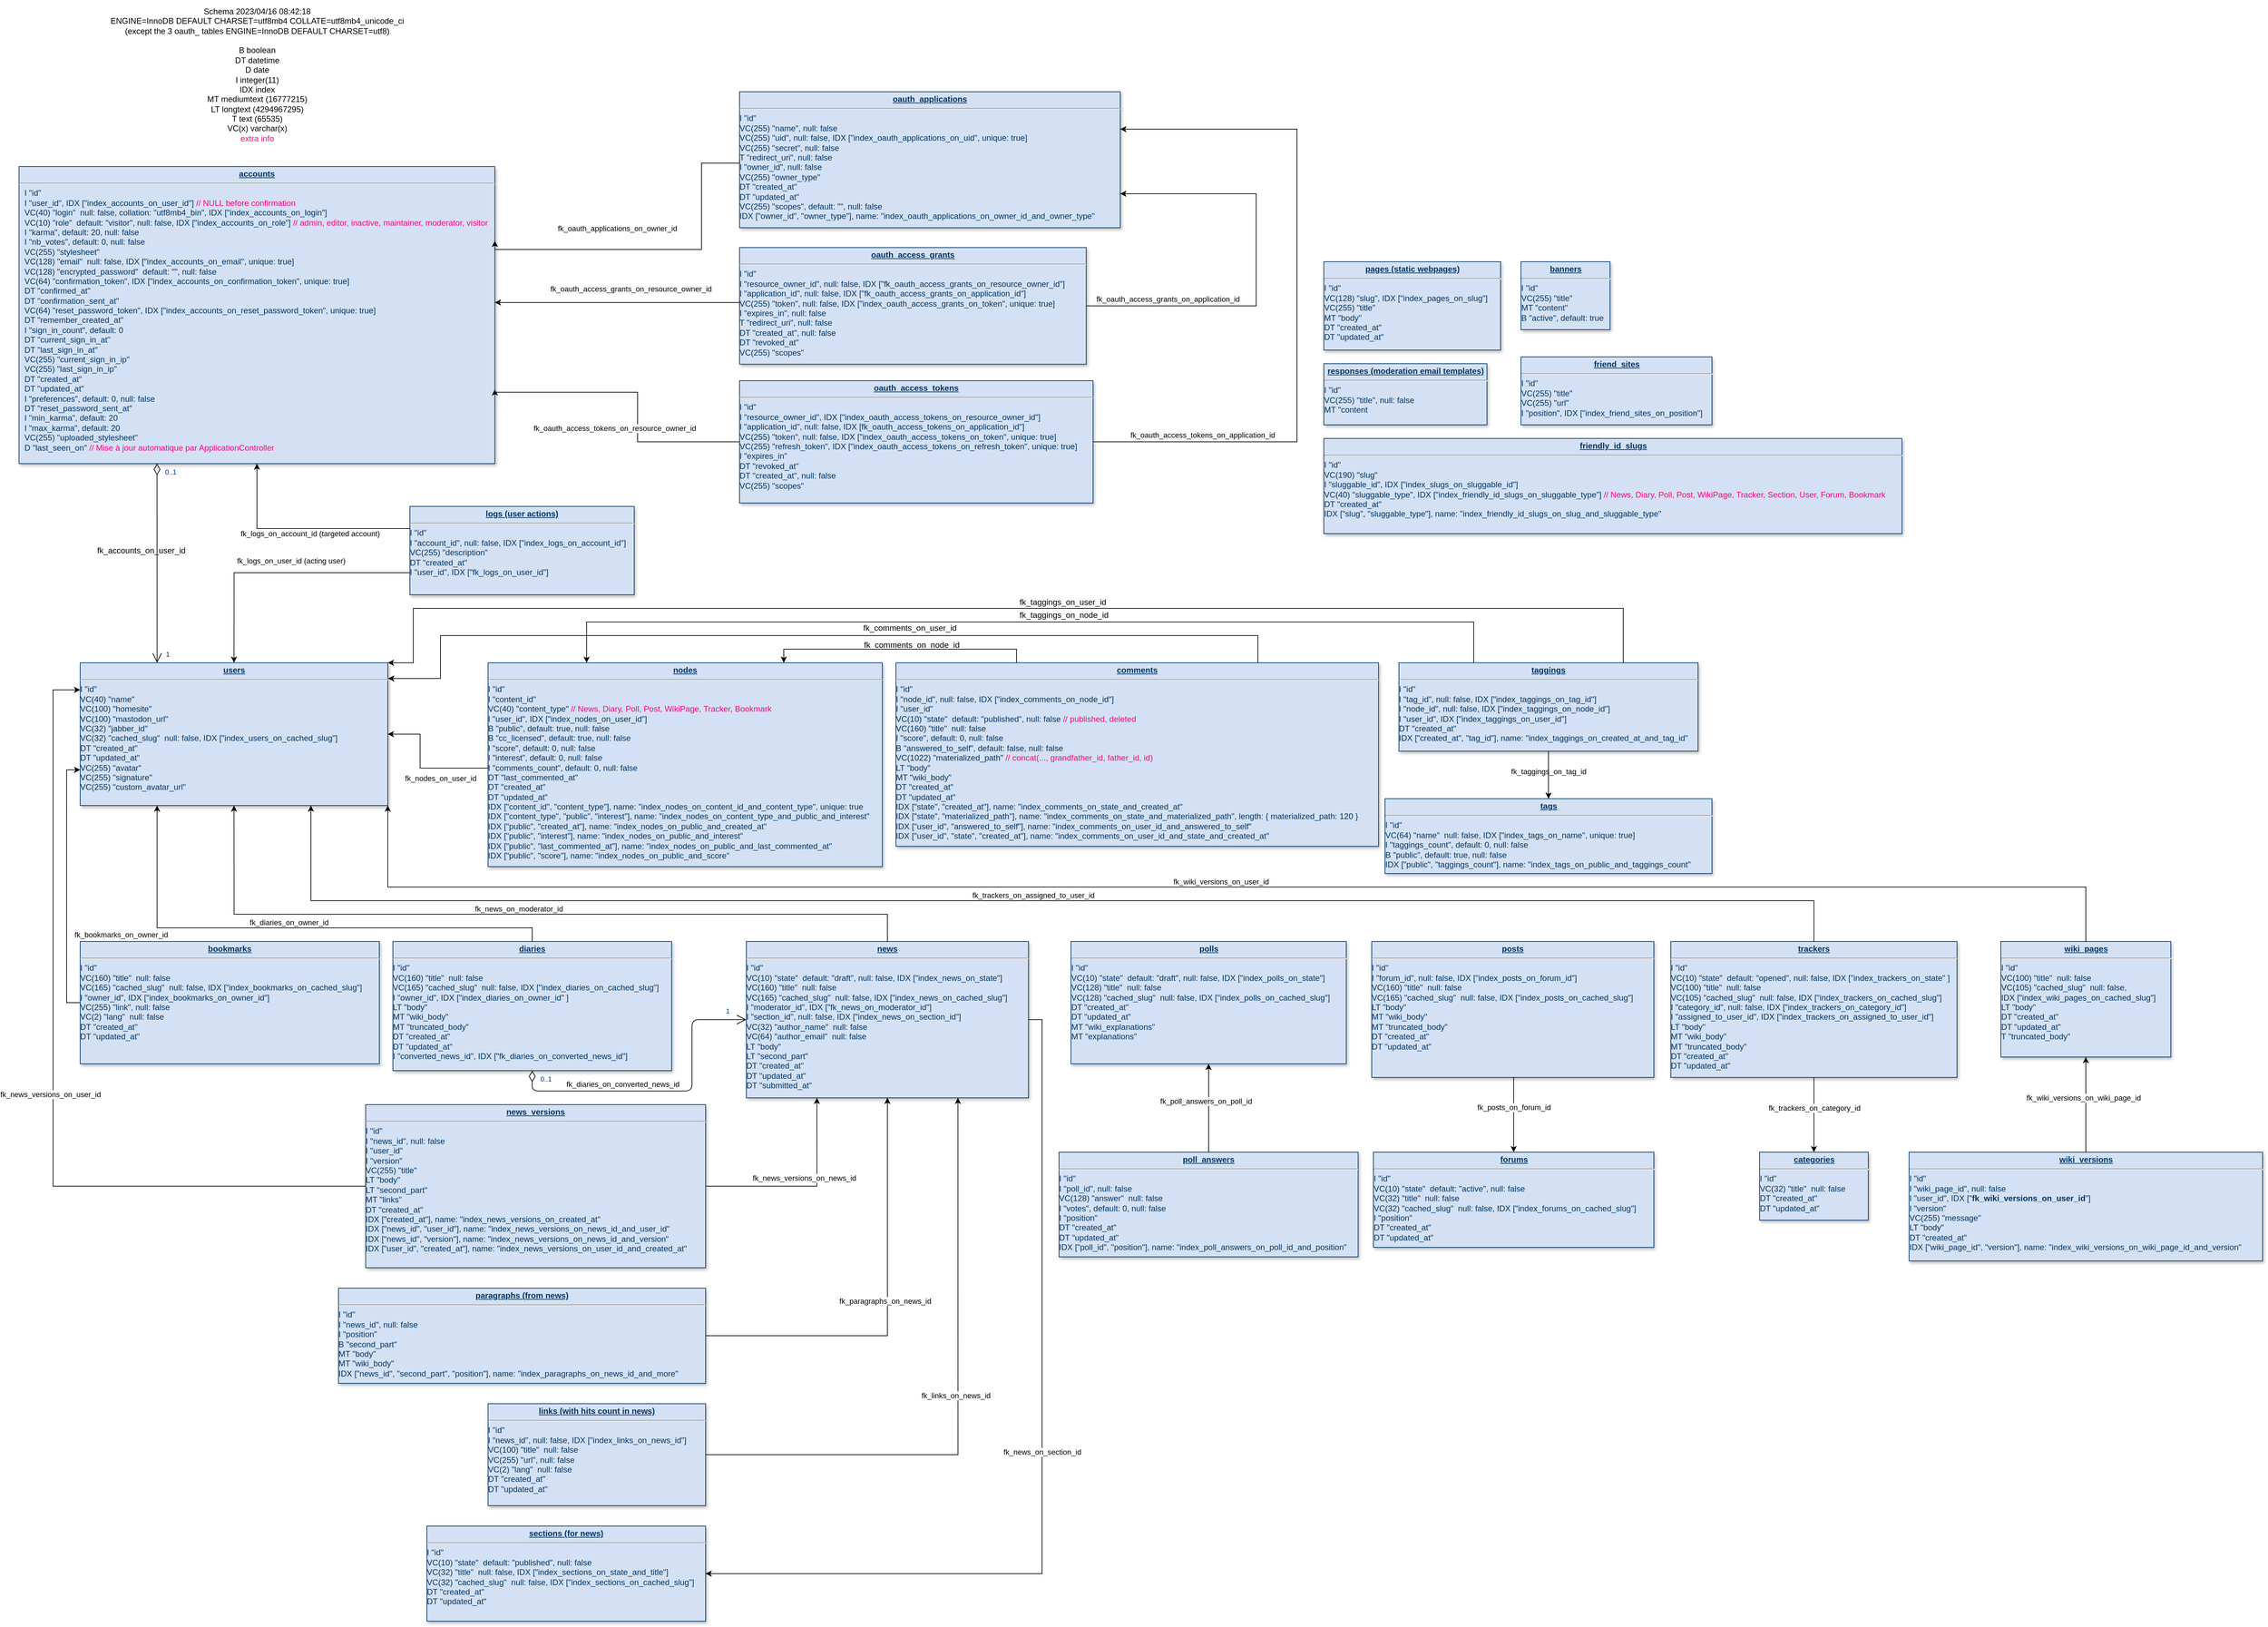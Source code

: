 <mxfile version="21.2.9" type="device">
  <diagram name="Page-1" id="efa7a0a1-bf9b-a30e-e6df-94a7791c09e9">
    <mxGraphModel dx="1940" dy="1736" grid="1" gridSize="10" guides="1" tooltips="1" connect="1" arrows="1" fold="1" page="1" pageScale="1" pageWidth="826" pageHeight="1169" background="#ffffff" math="0" shadow="0">
      <root>
        <mxCell id="0" />
        <mxCell id="1" parent="0" />
        <mxCell id="25" value="&lt;p style=&quot;margin: 0px ; margin-top: 4px ; text-align: center ; text-decoration: underline&quot;&gt;&lt;strong&gt;accounts&lt;/strong&gt;&lt;/p&gt;&lt;hr&gt;&lt;p style=&quot;margin: 0px ; margin-left: 8px&quot;&gt;I &quot;id&quot;&lt;br&gt;I &quot;user_id&quot;, IDX [&quot;index_accounts_on_user_id&quot;] &lt;font color=&quot;#FF0080&quot;&gt;// NULL before confirmation&lt;/font&gt;&lt;br&gt;VC(40) &quot;login&quot;&amp;nbsp; null: false, collation: &quot;utf8mb4_bin&quot;, IDX [&quot;index_accounts_on_login&quot;]&lt;br&gt;VC(10) &quot;role&quot;&amp;nbsp; default: &quot;visitor&quot;, null: false, IDX [&quot;index_accounts_on_role&quot;] &lt;font color=&quot;#FF0080&quot;&gt;// admin, editor, inactive, maintainer, moderator, visitor&lt;/font&gt;&lt;br&gt;I &quot;karma&quot;, default: 20, null: false&lt;br&gt;I &quot;nb_votes&quot;, default: 0, null: false&lt;br&gt;VC(255) &quot;stylesheet&quot;&lt;br&gt;VC(128) &quot;email&quot;&amp;nbsp; null: false, IDX [&quot;index_accounts_on_email&quot;, unique: true]&lt;br&gt;VC(128) &quot;encrypted_password&quot;&amp;nbsp; default: &quot;&quot;, null: false&lt;br&gt;VC(64) &quot;confirmation_token&quot;, IDX [&quot;index_accounts_on_confirmation_token&quot;, unique: true]&lt;br&gt;DT &quot;confirmed_at&quot;&lt;br&gt;DT &quot;confirmation_sent_at&quot;&lt;br&gt;VC(64) &quot;reset_password_token&quot;, IDX [&quot;index_accounts_on_reset_password_token&quot;, unique: true]&lt;br&gt;DT &quot;remember_created_at&quot;&lt;br&gt;I &quot;sign_in_count&quot;, default: 0&lt;br&gt;DT &quot;current_sign_in_at&quot;&lt;br&gt;DT &quot;last_sign_in_at&quot;&lt;br&gt;VC(255) &quot;current_sign_in_ip&quot;&lt;br&gt;VC(255) &quot;last_sign_in_ip&quot;&lt;br&gt;DT &quot;created_at&quot;&lt;br&gt;DT &quot;updated_at&quot;&lt;br&gt;I &quot;preferences&quot;, default: 0, null: false&lt;br&gt;DT &quot;reset_password_sent_at&quot;&lt;br&gt;I &quot;min_karma&quot;, default: 20&lt;br&gt;I &quot;max_karma&quot;, default: 20&lt;br&gt;VC(255) &quot;uploaded_stylesheet&quot;&lt;/p&gt;&lt;p style=&quot;margin: 0px ; margin-left: 8px&quot;&gt;D &quot;last_seen_on&quot; &lt;font color=&quot;#FF0080&quot;&gt;// Mise à jour automatique par ApplicationController&lt;/font&gt;&lt;/p&gt;&lt;p style=&quot;margin: 0px ; margin-left: 8px&quot;&gt;&lt;br&gt;&lt;/p&gt;" style="verticalAlign=top;align=left;overflow=fill;fontSize=12;fontFamily=Helvetica;html=1;strokeColor=#003366;shadow=1;fillColor=#D4E1F5;fontColor=#003366" parent="1" vertex="1">
          <mxGeometry x="-20" y="-550" width="700" height="437" as="geometry" />
        </mxCell>
        <mxCell id="90" value="" style="endArrow=open;endSize=12;startArrow=diamondThin;startSize=14;startFill=0;edgeStyle=orthogonalEdgeStyle;entryX=0.25;entryY=0;entryDx=0;entryDy=0;" parent="1" source="25" target="4iPdTcg1eZaAQi2mh2z5-147" edge="1">
          <mxGeometry x="620" y="340" as="geometry">
            <mxPoint x="130" y="-50" as="sourcePoint" />
            <mxPoint x="780" y="340" as="targetPoint" />
            <Array as="points">
              <mxPoint x="183" y="-70" />
              <mxPoint x="183" y="-70" />
            </Array>
          </mxGeometry>
        </mxCell>
        <mxCell id="91" value="0..1" style="resizable=0;align=left;verticalAlign=top;labelBackgroundColor=#ffffff;fontSize=10;strokeColor=#003366;shadow=1;fillColor=#D4E1F5;fontColor=#003366" parent="90" connectable="0" vertex="1">
          <mxGeometry x="-1" relative="1" as="geometry">
            <mxPoint x="10" as="offset" />
          </mxGeometry>
        </mxCell>
        <mxCell id="92" value="1" style="resizable=0;align=right;verticalAlign=top;labelBackgroundColor=#ffffff;fontSize=10;strokeColor=#003366;shadow=1;fillColor=#D4E1F5;fontColor=#003366" parent="90" connectable="0" vertex="1">
          <mxGeometry x="1" relative="1" as="geometry">
            <mxPoint x="20" y="-25.0" as="offset" />
          </mxGeometry>
        </mxCell>
        <mxCell id="ycPlvQS40vEQacDLWkNi-114" value="Text" style="text;html=1;strokeColor=none;fillColor=none;align=center;verticalAlign=middle;whiteSpace=wrap;rounded=0;" parent="1" vertex="1">
          <mxGeometry x="420" y="240" width="40" height="20" as="geometry" />
        </mxCell>
        <mxCell id="ycPlvQS40vEQacDLWkNi-115" value="Text" style="text;html=1;strokeColor=none;fillColor=none;align=center;verticalAlign=middle;whiteSpace=wrap;rounded=0;" parent="1" vertex="1">
          <mxGeometry x="420" y="240" width="40" height="20" as="geometry" />
        </mxCell>
        <mxCell id="ycPlvQS40vEQacDLWkNi-116" value="Text" style="text;html=1;strokeColor=none;fillColor=none;align=center;verticalAlign=middle;whiteSpace=wrap;rounded=0;" parent="1" vertex="1">
          <mxGeometry x="420" y="240" width="40" height="20" as="geometry" />
        </mxCell>
        <mxCell id="ycPlvQS40vEQacDLWkNi-117" value="&lt;div align=&quot;center&quot;&gt;Schema 2023/04/16 08:42:18&lt;/div&gt;&lt;div&gt;ENGINE=InnoDB DEFAULT CHARSET=utf8mb4 COLLATE=utf8mb4_unicode_ci&lt;br&gt;&lt;/div&gt;&lt;div&gt;(except the 3 oauth_ tables ENGINE=InnoDB DEFAULT CHARSET=utf8)&lt;br&gt;&lt;/div&gt;&lt;div&gt;&lt;br&gt;&lt;/div&gt;&lt;div&gt;B boolean&lt;br&gt;DT datetime&lt;/div&gt;&lt;div&gt;D date&lt;br&gt;&lt;/div&gt;&lt;div&gt;I integer(11)&lt;br&gt;IDX index&lt;br&gt;MT mediumtext (16777215)&lt;br&gt;LT longtext (4294967295)&lt;br&gt;T text (65535)&lt;br&gt;VC(x) varchar(x)&lt;/div&gt;&lt;div&gt;&lt;font color=&quot;#FF0080&quot;&gt;extra info&lt;/font&gt;&lt;br&gt;&lt;/div&gt;" style="text;html=1;align=center;verticalAlign=middle;resizable=0;points=[];autosize=1;" parent="1" vertex="1">
          <mxGeometry x="100" y="-795" width="460" height="220" as="geometry" />
        </mxCell>
        <mxCell id="4iPdTcg1eZaAQi2mh2z5-116" value="&lt;p style=&quot;margin: 0px ; margin-top: 4px ; text-align: center ; text-decoration: underline&quot;&gt;&lt;strong&gt;banners&lt;/strong&gt;&lt;/p&gt;&lt;hr&gt;I &quot;id&quot;&lt;br&gt;VC(255) &quot;title&quot;&lt;br&gt;MT &quot;content&quot;&lt;br&gt;B &quot;active&quot;, default: true&lt;br&gt;" style="verticalAlign=top;align=left;overflow=fill;fontSize=12;fontFamily=Helvetica;html=1;strokeColor=#003366;shadow=1;fillColor=#D4E1F5;fontColor=#003366" parent="1" vertex="1">
          <mxGeometry x="2189.5" y="-410" width="131" height="100" as="geometry" />
        </mxCell>
        <mxCell id="4iPdTcg1eZaAQi2mh2z5-117" value="&lt;p style=&quot;margin: 0px ; margin-top: 4px ; text-align: center ; text-decoration: underline&quot;&gt;&lt;strong&gt;bookmarks&lt;/strong&gt;&lt;/p&gt;&lt;hr&gt;I &quot;id&quot;&lt;br&gt;VC(160) &quot;title&quot;&amp;nbsp; null: false&lt;br&gt;VC(165) &quot;cached_slug&quot;&amp;nbsp; null: false, IDX [&quot;index_bookmarks_on_cached_slug&quot;]&lt;br&gt;I &quot;owner_id&quot;, IDX [&quot;index_bookmarks_on_owner_id&quot;]&lt;br&gt;VC(255) &quot;link&quot;, null: false&lt;br&gt;VC(2) &quot;lang&quot;&amp;nbsp; null: false&lt;br&gt;DT &quot;created_at&quot;&lt;br&gt;DT &quot;updated_at&quot;&lt;br&gt;&lt;br&gt;" style="verticalAlign=top;align=left;overflow=fill;fontSize=12;fontFamily=Helvetica;html=1;strokeColor=#003366;shadow=1;fillColor=#D4E1F5;fontColor=#003366;spacingLeft=0;" parent="1" vertex="1">
          <mxGeometry x="70" y="590" width="440" height="180" as="geometry" />
        </mxCell>
        <mxCell id="4iPdTcg1eZaAQi2mh2z5-118" value="&lt;p style=&quot;margin: 0px ; margin-top: 4px ; text-align: center ; text-decoration: underline&quot;&gt;&lt;strong&gt;categories&lt;/strong&gt;&lt;/p&gt;&lt;hr&gt;I &quot;id&quot;&lt;br&gt;VC(32) &quot;title&quot;&amp;nbsp; null: false&lt;br&gt;DT &quot;created_at&quot;&lt;br&gt;DT &quot;updated_at&quot;&lt;br&gt;" style="verticalAlign=top;align=left;overflow=fill;fontSize=12;fontFamily=Helvetica;html=1;strokeColor=#003366;shadow=1;fillColor=#D4E1F5;fontColor=#003366" parent="1" vertex="1">
          <mxGeometry x="2540.5" y="900.0" width="160" height="100" as="geometry" />
        </mxCell>
        <mxCell id="4iPdTcg1eZaAQi2mh2z5-119" value="&lt;p style=&quot;margin: 0px ; margin-top: 4px ; text-align: center ; text-decoration: underline&quot;&gt;&lt;strong&gt;comments&lt;/strong&gt;&lt;/p&gt;&lt;hr&gt;I &quot;id&quot;&lt;br&gt;I &quot;node_id&quot;, null: false, IDX [&quot;index_comments_on_node_id&quot;]&lt;br&gt;I &quot;user_id&quot;&lt;br&gt;VC(10) &quot;state&quot;&amp;nbsp; default: &quot;published&quot;, null: false &lt;font color=&quot;#FF0080&quot;&gt;// published, deleted&lt;/font&gt;&lt;br&gt;VC(160) &quot;title&quot;&amp;nbsp; null: false&lt;br&gt;I &quot;score&quot;, default: 0, null: false&lt;br&gt;B &quot;answered_to_self&quot;, default: false, null: false&lt;br&gt;VC(1022) &quot;materialized_path&quot; &lt;font color=&quot;#FF0080&quot;&gt;// concat(..., grandfather_id, father_id, id)&lt;/font&gt;&lt;br&gt;LT &quot;body&quot;&lt;br&gt;MT &quot;wiki_body&quot;&lt;br&gt;DT &quot;created_at&quot;&lt;br&gt;DT &quot;updated_at&quot;&lt;br&gt;IDX [&quot;state&quot;, &quot;created_at&quot;], name: &quot;index_comments_on_state_and_created_at&quot;&lt;br&gt;IDX [&quot;state&quot;, &quot;materialized_path&quot;], name: &quot;index_comments_on_state_and_materialized_path&quot;, length: { materialized_path: 120 }&lt;br&gt;IDX [&quot;user_id&quot;, &quot;answered_to_self&quot;], name: &quot;index_comments_on_user_id_and_answered_to_self&quot;&lt;br&gt;IDX [&quot;user_id&quot;, &quot;state&quot;, &quot;created_at&quot;], name: &quot;index_comments_on_user_id_and_state_and_created_at&quot;" style="verticalAlign=top;align=left;overflow=fill;fontSize=12;fontFamily=Helvetica;html=1;strokeColor=#003366;shadow=1;fillColor=#D4E1F5;fontColor=#003366" parent="1" vertex="1">
          <mxGeometry x="1270" y="180" width="710" height="270" as="geometry" />
        </mxCell>
        <mxCell id="4iPdTcg1eZaAQi2mh2z5-120" value="&lt;p style=&quot;margin: 0px ; margin-top: 4px ; text-align: center ; text-decoration: underline&quot;&gt;&lt;strong&gt;diaries&lt;/strong&gt;&lt;/p&gt;&lt;hr&gt;I &quot;id&quot;&lt;br&gt;VC(160) &quot;title&quot;&amp;nbsp; null: false&lt;br&gt;VC(165) &quot;cached_slug&quot;&amp;nbsp; null: false, IDX [&quot;index_diaries_on_cached_slug&quot;]&lt;br&gt;I &quot;owner_id&quot;, IDX [&quot;index_diaries_on_owner_id&quot; ]&lt;br&gt;LT &quot;body&quot;&lt;br&gt;MT &quot;wiki_body&quot;&lt;br&gt;MT &quot;truncated_body&quot;&lt;br&gt;DT &quot;created_at&quot;&lt;br&gt;DT &quot;updated_at&quot;&lt;br&gt;I &quot;converted_news_id&quot;, IDX [&quot;fk_diaries_on_converted_news_id&quot;]&lt;br&gt;&lt;br&gt;&lt;br&gt;" style="verticalAlign=top;align=left;overflow=fill;fontSize=12;fontFamily=Helvetica;html=1;strokeColor=#003366;shadow=1;fillColor=#D4E1F5;fontColor=#003366" parent="1" vertex="1">
          <mxGeometry x="530" y="590" width="410" height="190" as="geometry" />
        </mxCell>
        <mxCell id="4iPdTcg1eZaAQi2mh2z5-121" value="&lt;p style=&quot;margin: 0px ; margin-top: 4px ; text-align: center ; text-decoration: underline&quot;&gt;&lt;strong&gt;forums&lt;/strong&gt;&lt;/p&gt;&lt;hr&gt;I &quot;id&quot;&lt;br&gt;VC(10) &quot;state&quot;&amp;nbsp; default: &quot;active&quot;, null: false&lt;br&gt;VC(32) &quot;title&quot;&amp;nbsp; null: false&lt;br&gt;VC(32) &quot;cached_slug&quot;&amp;nbsp; null: false, IDX [&quot;index_forums_on_cached_slug&quot;]&lt;br&gt;I &quot;position&quot;&lt;br&gt;DT &quot;created_at&quot;&lt;br&gt;DT &quot;updated_at&quot;&lt;br&gt;" style="verticalAlign=top;align=left;overflow=fill;fontSize=12;fontFamily=Helvetica;html=1;strokeColor=#003366;shadow=1;fillColor=#D4E1F5;fontColor=#003366" parent="1" vertex="1">
          <mxGeometry x="1972.5" y="900" width="412.5" height="140" as="geometry" />
        </mxCell>
        <mxCell id="4iPdTcg1eZaAQi2mh2z5-122" value="&lt;p style=&quot;margin: 0px ; margin-top: 4px ; text-align: center ; text-decoration: underline&quot;&gt;&lt;strong&gt;friend_sites&lt;/strong&gt;&lt;/p&gt;&lt;hr&gt;I &quot;id&quot;&lt;br&gt;VC(255) &quot;title&quot;&lt;br&gt;VC(255) &quot;url&quot;&lt;br&gt;I &quot;position&quot;, IDX [&quot;index_friend_sites_on_position&quot;]" style="verticalAlign=top;align=left;overflow=fill;fontSize=12;fontFamily=Helvetica;html=1;strokeColor=#003366;shadow=1;fillColor=#D4E1F5;fontColor=#003366" parent="1" vertex="1">
          <mxGeometry x="2189.5" y="-270" width="281" height="100" as="geometry" />
        </mxCell>
        <mxCell id="4iPdTcg1eZaAQi2mh2z5-123" value="&lt;p style=&quot;margin: 0px ; margin-top: 4px ; text-align: center ; text-decoration: underline&quot;&gt;&lt;strong&gt;links (with hits count in news)&lt;br&gt;&lt;/strong&gt;&lt;/p&gt;&lt;hr&gt;I &quot;id&quot;&lt;br&gt;I &quot;news_id&quot;, null: false, IDX [&quot;index_links_on_news_id&quot;]&lt;br&gt;VC(100) &quot;title&quot;&amp;nbsp; null: false&lt;br&gt;VC(255) &quot;url&quot;, null: false&lt;br&gt;VC(2) &quot;lang&quot;&amp;nbsp; null: false&lt;br&gt;DT &quot;created_at&quot;&lt;br&gt;DT &quot;updated_at&quot;&lt;br&gt;" style="verticalAlign=top;align=left;overflow=fill;fontSize=12;fontFamily=Helvetica;html=1;strokeColor=#003366;shadow=1;fillColor=#D4E1F5;fontColor=#003366" parent="1" vertex="1">
          <mxGeometry x="670" y="1270" width="320" height="150" as="geometry" />
        </mxCell>
        <mxCell id="4iPdTcg1eZaAQi2mh2z5-160" style="edgeStyle=orthogonalEdgeStyle;rounded=0;orthogonalLoop=1;jettySize=auto;html=1;entryX=0.5;entryY=0;entryDx=0;entryDy=0;exitX=0;exitY=0.75;exitDx=0;exitDy=0;" parent="1" source="4iPdTcg1eZaAQi2mh2z5-124" target="4iPdTcg1eZaAQi2mh2z5-147" edge="1">
          <mxGeometry relative="1" as="geometry">
            <mxPoint x="825" y="-30" as="sourcePoint" />
            <mxPoint x="640" y="10" as="targetPoint" />
            <Array as="points">
              <mxPoint x="296" y="48" />
            </Array>
          </mxGeometry>
        </mxCell>
        <mxCell id="4iPdTcg1eZaAQi2mh2z5-161" value="fk_logs_on_user_id (acting user)" style="edgeLabel;html=1;align=center;verticalAlign=middle;resizable=0;points=[];" parent="4iPdTcg1eZaAQi2mh2z5-160" vertex="1" connectable="0">
          <mxGeometry x="0.001" y="2" relative="1" as="geometry">
            <mxPoint x="20.71" y="-19.55" as="offset" />
          </mxGeometry>
        </mxCell>
        <mxCell id="4iPdTcg1eZaAQi2mh2z5-162" style="edgeStyle=orthogonalEdgeStyle;rounded=0;orthogonalLoop=1;jettySize=auto;html=1;entryX=0.5;entryY=1;entryDx=0;entryDy=0;exitX=0;exitY=0.25;exitDx=0;exitDy=0;" parent="1" source="4iPdTcg1eZaAQi2mh2z5-124" target="25" edge="1">
          <mxGeometry relative="1" as="geometry">
            <Array as="points">
              <mxPoint x="330" y="-17" />
            </Array>
          </mxGeometry>
        </mxCell>
        <mxCell id="4iPdTcg1eZaAQi2mh2z5-163" value="fk_logs_on_account_id (targeted account)" style="edgeLabel;html=1;align=center;verticalAlign=middle;resizable=0;points=[];" parent="4iPdTcg1eZaAQi2mh2z5-162" vertex="1" connectable="0">
          <mxGeometry x="-0.467" y="-61" relative="1" as="geometry">
            <mxPoint x="-61.98" y="68.47" as="offset" />
          </mxGeometry>
        </mxCell>
        <mxCell id="4iPdTcg1eZaAQi2mh2z5-124" value="&lt;p style=&quot;margin: 0px ; margin-top: 4px ; text-align: center ; text-decoration: underline&quot;&gt;&lt;strong&gt;logs (user actions)&lt;br&gt;&lt;/strong&gt;&lt;/p&gt;&lt;hr&gt;I &quot;id&quot;&lt;br&gt;I &quot;account_id&quot;, null: false, IDX [&quot;index_logs_on_account_id&quot;]&lt;br&gt;VC(255) &quot;description&quot;&lt;br&gt;DT &quot;created_at&quot;&lt;br&gt;&lt;div&gt;I &quot;user_id&quot;, IDX [&quot;fk_logs_on_user_id&quot;]&lt;/div&gt;" style="verticalAlign=top;align=left;overflow=fill;fontSize=12;fontFamily=Helvetica;html=1;strokeColor=#003366;shadow=1;fillColor=#D4E1F5;fontColor=#003366" parent="1" vertex="1">
          <mxGeometry x="555" y="-50" width="330" height="130" as="geometry" />
        </mxCell>
        <mxCell id="4iPdTcg1eZaAQi2mh2z5-125" value="&lt;p style=&quot;margin: 0px ; margin-top: 4px ; text-align: center ; text-decoration: underline&quot;&gt;&lt;strong&gt;news&lt;/strong&gt;&lt;/p&gt;&lt;hr&gt;I &quot;id&quot;&lt;br&gt;VC(10) &quot;state&quot;&amp;nbsp; default: &quot;draft&quot;, null: false, IDX [&quot;index_news_on_state&quot;]&lt;br&gt;VC(160) &quot;title&quot;&amp;nbsp; null: false&lt;br&gt;VC(165) &quot;cached_slug&quot;&amp;nbsp; null: false, IDX [&quot;index_news_on_cached_slug&quot;]&lt;br&gt;I &quot;moderator_id&quot;, IDX [&quot;fk_news_on_moderator_id&quot;]&lt;br&gt;I &quot;section_id&quot;, null: false, IDX [&quot;index_news_on_section_id&quot;]&lt;br&gt;VC(32) &quot;author_name&quot;&amp;nbsp; null: false&lt;br&gt;VC(64) &quot;author_email&quot;&amp;nbsp; null: false&lt;br&gt;LT &quot;body&quot;&lt;br&gt;LT &quot;second_part&quot;&lt;br&gt;DT &quot;created_at&quot;&lt;br&gt;DT &quot;updated_at&quot;&lt;br&gt;DT &quot;submitted_at&quot;&lt;br&gt;&lt;br&gt;&lt;br&gt;&lt;br&gt;" style="verticalAlign=top;align=left;overflow=fill;fontSize=12;fontFamily=Helvetica;html=1;strokeColor=#003366;shadow=1;fillColor=#D4E1F5;fontColor=#003366" parent="1" vertex="1">
          <mxGeometry x="1050" y="590" width="415" height="230" as="geometry" />
        </mxCell>
        <mxCell id="4iPdTcg1eZaAQi2mh2z5-127" value="&lt;p style=&quot;margin: 0px ; margin-top: 4px ; text-align: center ; text-decoration: underline&quot;&gt;&lt;strong&gt;news_versions&lt;/strong&gt;&lt;/p&gt;&lt;hr&gt;I &quot;id&quot;&lt;br&gt;I &quot;news_id&quot;, null: false&lt;br&gt;I &quot;user_id&quot;&lt;br&gt;I &quot;version&quot;&lt;br&gt;VC(255) &quot;title&quot;&lt;br&gt;LT &quot;body&quot;&lt;br&gt;LT &quot;second_part&quot;&lt;br&gt;MT &quot;links&quot;&lt;br&gt;DT &quot;created_at&quot;&lt;br&gt;IDX [&quot;created_at&quot;], name: &quot;index_news_versions_on_created_at&quot;&lt;br&gt;IDX [&quot;news_id&quot;, &quot;user_id&quot;], name: &quot;index_news_versions_on_news_id_and_user_id&quot;&lt;br&gt;IDX [&quot;news_id&quot;, &quot;version&quot;], name: &quot;index_news_versions_on_news_id_and_version&quot;&lt;br&gt;IDX [&quot;user_id&quot;, &quot;created_at&quot;], name: &quot;index_news_versions_on_user_id_and_created_at&quot;&lt;br&gt;" style="verticalAlign=top;align=left;overflow=fill;fontSize=12;fontFamily=Helvetica;html=1;strokeColor=#003366;shadow=1;fillColor=#D4E1F5;fontColor=#003366" parent="1" vertex="1">
          <mxGeometry x="490" y="830" width="500" height="240" as="geometry" />
        </mxCell>
        <mxCell id="4iPdTcg1eZaAQi2mh2z5-128" value="&lt;p style=&quot;margin: 0px ; margin-top: 4px ; text-align: center ; text-decoration: underline&quot;&gt;&lt;strong&gt;nodes&lt;/strong&gt;&lt;/p&gt;&lt;hr&gt;I &quot;id&quot;&lt;br&gt;I &quot;content_id&quot;&lt;br&gt;VC(40) &quot;content_type&quot; &lt;font color=&quot;#FF0080&quot;&gt;// News, Diary, Poll, Post, WikiPage, Tracker, Bookmark&lt;/font&gt;&lt;br&gt;I &quot;user_id&quot;, IDX [&quot;index_nodes_on_user_id&quot;]&lt;br&gt;B &quot;public&quot;, default: true, null: false&lt;br&gt;B &quot;cc_licensed&quot;, default: true, null: false&lt;br&gt;I &quot;score&quot;, default: 0, null: false&lt;br&gt;I &quot;interest&quot;, default: 0, null: false&lt;br&gt;I &quot;comments_count&quot;, default: 0, null: false&lt;br&gt;DT &quot;last_commented_at&quot;&lt;br&gt;DT &quot;created_at&quot;&lt;br&gt;DT &quot;updated_at&quot;&lt;br&gt;IDX [&quot;content_id&quot;, &quot;content_type&quot;], name: &quot;index_nodes_on_content_id_and_content_type&quot;, unique: true&lt;br&gt;IDX [&quot;content_type&quot;, &quot;public&quot;, &quot;interest&quot;], name: &quot;index_nodes_on_content_type_and_public_and_interest&quot;&lt;br&gt;IDX [&quot;public&quot;, &quot;created_at&quot;], name: &quot;index_nodes_on_public_and_created_at&quot;&lt;br&gt;IDX [&quot;public&quot;, &quot;interest&quot;], name: &quot;index_nodes_on_public_and_interest&quot;&lt;br&gt;IDX [&quot;public&quot;, &quot;last_commented_at&quot;], name: &quot;index_nodes_on_public_and_last_commented_at&quot;&lt;br&gt;IDX [&quot;public&quot;, &quot;score&quot;], name: &quot;index_nodes_on_public_and_score&quot;" style="verticalAlign=top;align=left;overflow=fill;fontSize=12;fontFamily=Helvetica;html=1;strokeColor=#003366;shadow=1;fillColor=#D4E1F5;fontColor=#003366" parent="1" vertex="1">
          <mxGeometry x="670" y="180" width="580" height="300" as="geometry" />
        </mxCell>
        <mxCell id="4iPdTcg1eZaAQi2mh2z5-129" value="&lt;p style=&quot;margin: 0px ; margin-top: 4px ; text-align: center ; text-decoration: underline&quot;&gt;&lt;strong&gt;oauth_access_grants&lt;/strong&gt;&lt;/p&gt;&lt;hr&gt;I &quot;id&quot;&lt;br&gt;I &quot;resource_owner_id&quot;, null: false, IDX [&quot;fk_oauth_access_grants_on_resource_owner_id&quot;]&lt;br&gt;I &quot;application_id&quot;, null: false, IDX [&quot;fk_oauth_access_grants_on_application_id&quot;]&lt;br&gt;VC(255) &quot;token&quot;, null: false, IDX [&quot;index_oauth_access_grants_on_token&quot;, unique: true]&lt;br&gt;I &quot;expires_in&quot;, null: false&lt;br&gt;T &quot;redirect_uri&quot;, null: false&lt;br&gt;DT &quot;created_at&quot;, null: false&lt;br&gt;DT &quot;revoked_at&quot;&lt;br&gt;VC(255) &quot;scopes&quot;&lt;br&gt;&lt;br&gt;&lt;br&gt;" style="verticalAlign=top;align=left;overflow=fill;fontSize=12;fontFamily=Helvetica;html=1;strokeColor=#003366;shadow=1;fillColor=#D4E1F5;fontColor=#003366" parent="1" vertex="1">
          <mxGeometry x="1040" y="-430.82" width="510" height="171.64" as="geometry" />
        </mxCell>
        <mxCell id="4iPdTcg1eZaAQi2mh2z5-130" value="&lt;p style=&quot;margin: 0px ; margin-top: 4px ; text-align: center ; text-decoration: underline&quot;&gt;&lt;strong&gt;oauth_access_tokens&lt;/strong&gt;&lt;/p&gt;&lt;hr&gt;I &quot;id&quot;&lt;br&gt;I &quot;resource_owner_id&quot;, IDX [&quot;index_oauth_access_tokens_on_resource_owner_id&quot;]&lt;br&gt;I &quot;application_id&quot;, null: false, IDX [fk_oauth_access_tokens_on_application_id&quot;]&lt;br&gt;VC(255) &quot;token&quot;, null: false, IDX [&quot;index_oauth_access_tokens_on_token&quot;, unique: true]&lt;br&gt;VC(255) &quot;refresh_token&quot;, IDX [&quot;index_oauth_access_tokens_on_refresh_token&quot;, unique: true]&lt;br&gt;I &quot;expires_in&quot;&lt;br&gt;DT &quot;revoked_at&quot;&lt;br&gt;DT &quot;created_at&quot;, null: false&lt;br&gt;VC(255) &quot;scopes&quot;&lt;br&gt;&lt;br&gt;&lt;br&gt;&lt;br&gt;" style="verticalAlign=top;align=left;overflow=fill;fontSize=12;fontFamily=Helvetica;html=1;strokeColor=#003366;shadow=1;fillColor=#D4E1F5;fontColor=#003366" parent="1" vertex="1">
          <mxGeometry x="1040" y="-235" width="520" height="180" as="geometry" />
        </mxCell>
        <mxCell id="4iPdTcg1eZaAQi2mh2z5-131" value="&lt;p style=&quot;margin: 0px ; margin-top: 4px ; text-align: center ; text-decoration: underline&quot;&gt;&lt;strong&gt;oauth_applications&lt;/strong&gt;&lt;/p&gt;&lt;hr&gt;I &quot;id&quot;&lt;br&gt;VC(255) &quot;name&quot;, null: false&lt;br&gt;VC(255) &quot;uid&quot;, null: false, IDX [&quot;index_oauth_applications_on_uid&quot;, unique: true]&lt;br&gt;VC(255) &quot;secret&quot;, null: false&lt;br&gt;T &quot;redirect_uri&quot;, null: false&lt;br&gt;I &quot;owner_id&quot;, null: false&lt;br&gt;VC(255) &quot;owner_type&quot;&lt;br&gt;DT &quot;created_at&quot;&lt;br&gt;DT &quot;updated_at&quot;&lt;br&gt;VC(255) &quot;scopes&quot;, default: &quot;&quot;, null: false&lt;br&gt;IDX [&quot;owner_id&quot;, &quot;owner_type&quot;], name: &quot;index_oauth_applications_on_owner_id_and_owner_type&quot;" style="verticalAlign=top;align=left;overflow=fill;fontSize=12;fontFamily=Helvetica;html=1;strokeColor=#003366;shadow=1;fillColor=#D4E1F5;fontColor=#003366;spacingTop=0;" parent="1" vertex="1">
          <mxGeometry x="1040" y="-660" width="560" height="200" as="geometry" />
        </mxCell>
        <mxCell id="4iPdTcg1eZaAQi2mh2z5-132" value="&lt;p style=&quot;margin: 0px ; margin-top: 4px ; text-align: center ; text-decoration: underline&quot;&gt;&lt;strong&gt;pages (static webpages)&lt;br&gt;&lt;/strong&gt;&lt;/p&gt;&lt;hr&gt;I &quot;id&quot;&lt;br&gt;VC(128) &quot;slug&quot;, IDX [&quot;index_pages_on_slug&quot;]&lt;br&gt;VC(255) &quot;title&quot;&lt;br&gt;MT &quot;body&quot;&lt;br&gt;DT &quot;created_at&quot;&lt;br&gt;DT &quot;updated_at&quot;&lt;br&gt;" style="verticalAlign=top;align=left;overflow=fill;fontSize=12;fontFamily=Helvetica;html=1;strokeColor=#003366;shadow=1;fillColor=#D4E1F5;fontColor=#003366" parent="1" vertex="1">
          <mxGeometry x="1899.5" y="-410" width="260" height="130" as="geometry" />
        </mxCell>
        <mxCell id="4iPdTcg1eZaAQi2mh2z5-133" value="&lt;p style=&quot;margin: 0px ; margin-top: 4px ; text-align: center ; text-decoration: underline&quot;&gt;&lt;strong&gt;paragraphs (from news)&lt;br&gt;&lt;/strong&gt;&lt;/p&gt;&lt;hr&gt;I &quot;id&quot;&lt;br&gt;I &quot;news_id&quot;, null: false&lt;br&gt;I &quot;position&quot;&lt;br&gt;B &quot;second_part&quot;&lt;br&gt;MT &quot;body&quot;&lt;br&gt;MT &quot;wiki_body&quot;&lt;br&gt;IDX [&quot;news_id&quot;, &quot;second_part&quot;, &quot;position&quot;], name: &quot;index_paragraphs_on_news_id_and_more&quot;" style="verticalAlign=top;align=left;overflow=fill;fontSize=12;fontFamily=Helvetica;html=1;strokeColor=#003366;shadow=1;fillColor=#D4E1F5;fontColor=#003366" parent="1" vertex="1">
          <mxGeometry x="450" y="1100" width="540" height="140" as="geometry" />
        </mxCell>
        <mxCell id="4iPdTcg1eZaAQi2mh2z5-134" value="&lt;p style=&quot;margin: 0px ; margin-top: 4px ; text-align: center ; text-decoration: underline&quot;&gt;&lt;strong&gt;poll_answers&lt;/strong&gt;&lt;/p&gt;&lt;hr&gt;I &quot;id&quot;&lt;br&gt;I &quot;poll_id&quot;, null: false&lt;br&gt;VC(128) &quot;answer&quot;&amp;nbsp; null: false&lt;br&gt;I &quot;votes&quot;, default: 0, null: false&lt;br&gt;I &quot;position&quot;&lt;br&gt;DT &quot;created_at&quot;&lt;br&gt;DT &quot;updated_at&quot;&lt;br&gt;IDX [&quot;poll_id&quot;, &quot;position&quot;], name: &quot;index_poll_answers_on_poll_id_and_position&quot;&lt;br&gt;" style="verticalAlign=top;align=left;overflow=fill;fontSize=12;fontFamily=Helvetica;html=1;strokeColor=#003366;shadow=1;fillColor=#D4E1F5;fontColor=#003366" parent="1" vertex="1">
          <mxGeometry x="1510" y="900" width="440" height="154" as="geometry" />
        </mxCell>
        <mxCell id="4iPdTcg1eZaAQi2mh2z5-135" value="&lt;p style=&quot;margin: 0px ; margin-top: 4px ; text-align: center ; text-decoration: underline&quot;&gt;&lt;strong&gt;polls&lt;/strong&gt;&lt;/p&gt;&lt;hr&gt;I &quot;id&quot;&lt;br&gt;VC(10) &quot;state&quot;&amp;nbsp; default: &quot;draft&quot;, null: false, IDX [&quot;index_polls_on_state&quot;]&lt;br&gt;VC(128) &quot;title&quot;&amp;nbsp; null: false&lt;br&gt;VC(128) &quot;cached_slug&quot;&amp;nbsp; null: false, IDX [&quot;index_polls_on_cached_slug&quot;]&lt;br&gt;DT &quot;created_at&quot;&lt;br&gt;DT &quot;updated_at&quot;&lt;br&gt;MT &quot;wiki_explanations&quot;&lt;br&gt;MT &quot;explanations&quot;&lt;br&gt;&lt;br&gt;" style="verticalAlign=top;align=left;overflow=fill;fontSize=12;fontFamily=Helvetica;html=1;strokeColor=#003366;shadow=1;fillColor=#D4E1F5;fontColor=#003366" parent="1" vertex="1">
          <mxGeometry x="1527.5" y="590" width="405" height="180" as="geometry" />
        </mxCell>
        <mxCell id="4iPdTcg1eZaAQi2mh2z5-136" value="&lt;p style=&quot;margin: 0px ; margin-top: 4px ; text-align: center ; text-decoration: underline&quot;&gt;&lt;strong&gt;posts&lt;/strong&gt;&lt;/p&gt;&lt;hr&gt;I &quot;id&quot;&lt;br&gt;I &quot;forum_id&quot;, null: false, IDX [&quot;index_posts_on_forum_id&quot;]&lt;br&gt;VC(160) &quot;title&quot;&amp;nbsp; null: false&lt;br&gt;VC(165) &quot;cached_slug&quot;&amp;nbsp; null: false, IDX [&quot;index_posts_on_cached_slug&quot;]&lt;br&gt;LT &quot;body&quot;&lt;br&gt;MT &quot;wiki_body&quot;&lt;br&gt;MT &quot;truncated_body&quot;&lt;br&gt;DT &quot;created_at&quot;&lt;br&gt;DT &quot;updated_at&quot;&lt;br&gt;&lt;br&gt;" style="verticalAlign=top;align=left;overflow=fill;fontSize=12;fontFamily=Helvetica;html=1;strokeColor=#003366;shadow=1;fillColor=#D4E1F5;fontColor=#003366" parent="1" vertex="1">
          <mxGeometry x="1970" y="590" width="415" height="200" as="geometry" />
        </mxCell>
        <mxCell id="4iPdTcg1eZaAQi2mh2z5-137" value="&lt;p style=&quot;margin: 0px ; margin-top: 4px ; text-align: center ; text-decoration: underline&quot;&gt;&lt;strong&gt;responses (moderation email templates)&lt;br&gt;&lt;/strong&gt;&lt;/p&gt;&lt;hr&gt;I &quot;id&quot;&lt;br&gt;VC(255) &quot;title&quot;, null: false&lt;br&gt;MT &quot;content" style="verticalAlign=top;align=left;overflow=fill;fontSize=12;fontFamily=Helvetica;html=1;strokeColor=#003366;shadow=1;fillColor=#D4E1F5;fontColor=#003366" parent="1" vertex="1">
          <mxGeometry x="1899.5" y="-260" width="240" height="90" as="geometry" />
        </mxCell>
        <mxCell id="4iPdTcg1eZaAQi2mh2z5-138" value="&lt;p style=&quot;margin: 0px ; margin-top: 4px ; text-align: center ; text-decoration: underline&quot;&gt;&lt;strong&gt;taggings&lt;/strong&gt;&lt;/p&gt;&lt;hr&gt;I &quot;id&quot;&lt;br&gt;I &quot;tag_id&quot;, null: false, IDX [&quot;index_taggings_on_tag_id&quot;]&lt;br&gt;I &quot;node_id&quot;, null: false, IDX [&quot;index_taggings_on_node_id&quot;]&lt;br&gt;I &quot;user_id&quot;, IDX [&quot;index_taggings_on_user_id&quot;]&lt;br&gt;DT &quot;created_at&quot;&lt;br&gt;IDX [&quot;created_at&quot;, &quot;tag_id&quot;], name: &quot;index_taggings_on_created_at_and_tag_id&quot;&lt;br&gt;&lt;br&gt;&lt;br&gt;" style="verticalAlign=top;align=left;overflow=fill;fontSize=12;fontFamily=Helvetica;html=1;strokeColor=#003366;shadow=1;fillColor=#D4E1F5;fontColor=#003366" parent="1" vertex="1">
          <mxGeometry x="2010" y="180" width="440" height="130" as="geometry" />
        </mxCell>
        <mxCell id="4iPdTcg1eZaAQi2mh2z5-139" value="&lt;p style=&quot;margin: 0px ; margin-top: 4px ; text-align: center ; text-decoration: underline&quot;&gt;&lt;strong&gt;tags&lt;/strong&gt;&lt;/p&gt;&lt;hr&gt;I &quot;id&quot;&lt;br&gt;VC(64) &quot;name&quot;&amp;nbsp; null: false, IDX [&quot;index_tags_on_name&quot;, unique: true]&lt;br&gt;I &quot;taggings_count&quot;, default: 0, null: false&lt;br&gt;B &quot;public&quot;, default: true, null: false&lt;br&gt;IDX [&quot;public&quot;, &quot;taggings_count&quot;], name: &quot;index_tags_on_public_and_taggings_count&quot;" style="verticalAlign=top;align=left;overflow=fill;fontSize=12;fontFamily=Helvetica;html=1;strokeColor=#003366;shadow=1;fillColor=#D4E1F5;fontColor=#003366" parent="1" vertex="1">
          <mxGeometry x="1989.5" y="380" width="481" height="110" as="geometry" />
        </mxCell>
        <mxCell id="4iPdTcg1eZaAQi2mh2z5-140" value="&lt;p style=&quot;margin: 0px ; margin-top: 4px ; text-align: center ; text-decoration: underline&quot;&gt;&lt;strong&gt;trackers&lt;/strong&gt;&lt;/p&gt;&lt;hr&gt;I &quot;id&quot;&lt;br&gt;VC(10) &quot;state&quot;&amp;nbsp; default: &quot;opened&quot;, null: false, IDX [&quot;index_trackers_on_state&quot; ]&lt;br&gt;VC(100) &quot;title&quot;&amp;nbsp; null: false&lt;br&gt;VC(105) &quot;cached_slug&quot;&amp;nbsp; null: false, IDX [&quot;index_trackers_on_cached_slug&quot;]&lt;br&gt;I &quot;category_id&quot;, null: false, IDX [&quot;index_trackers_on_category_id&quot;]&lt;br&gt;I &quot;assigned_to_user_id&quot;, IDX [&quot;index_trackers_on_assigned_to_user_id&quot;]&lt;br&gt;LT &quot;body&quot;&lt;br&gt;MT &quot;wiki_body&quot;&lt;br&gt;MT &quot;truncated_body&quot;&lt;br&gt;DT &quot;created_at&quot;&lt;br&gt;DT &quot;updated_at&quot;&lt;br&gt;&lt;br&gt;&lt;br&gt;&lt;br&gt;" style="verticalAlign=top;align=left;overflow=fill;fontSize=12;fontFamily=Helvetica;html=1;strokeColor=#003366;shadow=1;fillColor=#D4E1F5;fontColor=#003366" parent="1" vertex="1">
          <mxGeometry x="2410" y="590" width="421" height="200" as="geometry" />
        </mxCell>
        <mxCell id="4iPdTcg1eZaAQi2mh2z5-142" value="&lt;p style=&quot;margin: 0px ; margin-top: 4px ; text-align: center ; text-decoration: underline&quot;&gt;&lt;strong&gt;wiki_pages&lt;/strong&gt;&lt;/p&gt;&lt;hr&gt;I &quot;id&quot;&lt;br&gt;VC(100) &quot;title&quot;&amp;nbsp; null: false&lt;br&gt;VC(105) &quot;cached_slug&quot;&amp;nbsp; null: false, &lt;br&gt;&lt;div&gt;IDX [&quot;index_wiki_pages_on_cached_slug&quot;]&lt;/div&gt;LT &quot;body&quot;&lt;br&gt;DT &quot;created_at&quot;&lt;br&gt;DT &quot;updated_at&quot;&lt;br&gt;T &quot;truncated_body&quot;&lt;br&gt;" style="verticalAlign=top;align=left;overflow=fill;fontSize=12;fontFamily=Helvetica;html=1;strokeColor=#003366;shadow=1;fillColor=#D4E1F5;fontColor=#003366" parent="1" vertex="1">
          <mxGeometry x="2895.5" y="590" width="250" height="170" as="geometry" />
        </mxCell>
        <mxCell id="4iPdTcg1eZaAQi2mh2z5-145" value="&lt;p style=&quot;margin: 0px ; margin-top: 4px ; text-align: center ; text-decoration: underline&quot;&gt;&lt;strong&gt;wiki_versions&lt;/strong&gt;&lt;/p&gt;&lt;hr&gt;I &quot;id&quot;&lt;br&gt;I &quot;wiki_page_id&quot;, null: false&lt;br&gt;I &quot;user_id&quot;, IDX [&quot;&lt;b&gt;fk_wiki_versions_on_user_id&lt;/b&gt;&quot;]&lt;br&gt;I &quot;version&quot;&lt;br&gt;VC(255) &quot;message&quot;&lt;br&gt;LT &quot;body&quot;&lt;br&gt;DT &quot;created_at&quot;&lt;br&gt;IDX [&quot;wiki_page_id&quot;, &quot;version&quot;], name: &quot;index_wiki_versions_on_wiki_page_id_and_version&quot;" style="verticalAlign=top;align=left;overflow=fill;fontSize=12;fontFamily=Helvetica;html=1;strokeColor=#003366;shadow=1;fillColor=#D4E1F5;fontColor=#003366" parent="1" vertex="1">
          <mxGeometry x="2760.5" y="900" width="520" height="160" as="geometry" />
        </mxCell>
        <mxCell id="4iPdTcg1eZaAQi2mh2z5-147" value="&lt;p style=&quot;margin: 0px ; margin-top: 4px ; text-align: center ; text-decoration: underline&quot;&gt;&lt;strong&gt;users&lt;/strong&gt;&lt;/p&gt;&lt;hr&gt;I &quot;id&quot;&lt;br&gt;VC(40) &quot;name&quot;&lt;br&gt;&lt;div&gt;VC(100) &quot;homesite&quot;&lt;/div&gt;&lt;div&gt;VC(100) &quot;mastodon_url&quot;&lt;/div&gt;VC(32) &quot;jabber_id&quot;&lt;br&gt;VC(32) &quot;cached_slug&quot;&amp;nbsp; null: false, IDX [&quot;index_users_on_cached_slug&quot;]&lt;br&gt;DT &quot;created_at&quot;&lt;br&gt;DT &quot;updated_at&quot;&lt;br&gt;VC(255) &quot;avatar&quot;&lt;br&gt;VC(255) &quot;signature&quot;&lt;br&gt;VC(255) &quot;custom_avatar_url&quot;" style="verticalAlign=top;align=left;overflow=fill;fontSize=12;fontFamily=Helvetica;html=1;strokeColor=#003366;shadow=1;fillColor=#D4E1F5;fontColor=#003366" parent="1" vertex="1">
          <mxGeometry x="70" y="180" width="452.5" height="210" as="geometry" />
        </mxCell>
        <mxCell id="4iPdTcg1eZaAQi2mh2z5-164" value="fk_accounts_on_user_id" style="text;html=1;strokeColor=none;fillColor=none;align=center;verticalAlign=middle;whiteSpace=wrap;rounded=0;" parent="1" vertex="1">
          <mxGeometry x="140" y="5" width="40" height="20" as="geometry" />
        </mxCell>
        <mxCell id="4iPdTcg1eZaAQi2mh2z5-167" style="edgeStyle=orthogonalEdgeStyle;rounded=0;orthogonalLoop=1;jettySize=auto;html=1;entryX=1;entryY=0.5;entryDx=0;entryDy=0;exitX=0;exitY=0.5;exitDx=0;exitDy=0;" parent="1" source="4iPdTcg1eZaAQi2mh2z5-128" target="4iPdTcg1eZaAQi2mh2z5-147" edge="1">
          <mxGeometry relative="1" as="geometry">
            <mxPoint x="847.5" y="70" as="sourcePoint" />
            <mxPoint x="387.825" y="182.1" as="targetPoint" />
            <Array as="points">
              <mxPoint x="570" y="335" />
              <mxPoint x="570" y="285" />
            </Array>
          </mxGeometry>
        </mxCell>
        <mxCell id="4iPdTcg1eZaAQi2mh2z5-168" value="fk_nodes_on_user_id" style="edgeLabel;html=1;align=center;verticalAlign=middle;resizable=0;points=[];" parent="4iPdTcg1eZaAQi2mh2z5-167" vertex="1" connectable="0">
          <mxGeometry x="0.001" y="2" relative="1" as="geometry">
            <mxPoint x="26" y="13" as="offset" />
          </mxGeometry>
        </mxCell>
        <mxCell id="4iPdTcg1eZaAQi2mh2z5-170" style="edgeStyle=orthogonalEdgeStyle;rounded=0;orthogonalLoop=1;jettySize=auto;html=1;exitX=0.5;exitY=0;exitDx=0;exitDy=0;entryX=0.5;entryY=1;entryDx=0;entryDy=0;" parent="1" source="4iPdTcg1eZaAQi2mh2z5-145" target="4iPdTcg1eZaAQi2mh2z5-142" edge="1">
          <mxGeometry relative="1" as="geometry">
            <mxPoint x="1550.5" y="520" as="sourcePoint" />
            <mxPoint x="3160.5" y="820" as="targetPoint" />
            <Array as="points" />
          </mxGeometry>
        </mxCell>
        <mxCell id="4iPdTcg1eZaAQi2mh2z5-171" value="fk_wiki_versions_on_wiki_page_id" style="edgeLabel;html=1;align=center;verticalAlign=middle;resizable=0;points=[];" parent="4iPdTcg1eZaAQi2mh2z5-170" vertex="1" connectable="0">
          <mxGeometry x="0.001" y="2" relative="1" as="geometry">
            <mxPoint x="-2" y="-10.0" as="offset" />
          </mxGeometry>
        </mxCell>
        <mxCell id="4iPdTcg1eZaAQi2mh2z5-178" style="edgeStyle=orthogonalEdgeStyle;rounded=0;orthogonalLoop=1;jettySize=auto;html=1;exitX=0.5;exitY=0;exitDx=0;exitDy=0;entryX=1;entryY=1;entryDx=0;entryDy=0;" parent="1" source="4iPdTcg1eZaAQi2mh2z5-142" target="4iPdTcg1eZaAQi2mh2z5-147" edge="1">
          <mxGeometry relative="1" as="geometry">
            <mxPoint x="3250" y="890" as="sourcePoint" />
            <mxPoint x="410" y="470" as="targetPoint" />
            <Array as="points">
              <mxPoint x="3021" y="510" />
              <mxPoint x="523" y="510" />
            </Array>
          </mxGeometry>
        </mxCell>
        <mxCell id="4iPdTcg1eZaAQi2mh2z5-179" value="fk_wiki_versions_on_user_id" style="edgeLabel;html=1;align=center;verticalAlign=middle;resizable=0;points=[];" parent="4iPdTcg1eZaAQi2mh2z5-178" vertex="1" connectable="0">
          <mxGeometry x="0.001" y="2" relative="1" as="geometry">
            <mxPoint x="-2" y="-10.0" as="offset" />
          </mxGeometry>
        </mxCell>
        <mxCell id="4iPdTcg1eZaAQi2mh2z5-180" style="edgeStyle=orthogonalEdgeStyle;rounded=0;orthogonalLoop=1;jettySize=auto;html=1;exitX=0.5;exitY=0;exitDx=0;exitDy=0;entryX=0.75;entryY=1;entryDx=0;entryDy=0;" parent="1" source="4iPdTcg1eZaAQi2mh2z5-140" target="4iPdTcg1eZaAQi2mh2z5-147" edge="1">
          <mxGeometry relative="1" as="geometry">
            <mxPoint x="3250" y="580" as="sourcePoint" />
            <mxPoint x="492.5" y="390" as="targetPoint" />
            <Array as="points">
              <mxPoint x="2621" y="530" />
              <mxPoint x="409" y="530" />
            </Array>
          </mxGeometry>
        </mxCell>
        <mxCell id="4iPdTcg1eZaAQi2mh2z5-181" value="fk_trackers_on_assigned_to_user_id" style="edgeLabel;html=1;align=center;verticalAlign=middle;resizable=0;points=[];" parent="4iPdTcg1eZaAQi2mh2z5-180" vertex="1" connectable="0">
          <mxGeometry x="0.001" y="2" relative="1" as="geometry">
            <mxPoint x="-2" y="-10.0" as="offset" />
          </mxGeometry>
        </mxCell>
        <mxCell id="4iPdTcg1eZaAQi2mh2z5-182" style="edgeStyle=orthogonalEdgeStyle;rounded=0;orthogonalLoop=1;jettySize=auto;html=1;exitX=0.5;exitY=1;exitDx=0;exitDy=0;entryX=0.5;entryY=0;entryDx=0;entryDy=0;" parent="1" source="4iPdTcg1eZaAQi2mh2z5-140" target="4iPdTcg1eZaAQi2mh2z5-118" edge="1">
          <mxGeometry relative="1" as="geometry">
            <mxPoint x="3020.5" y="900" as="sourcePoint" />
            <mxPoint x="3020.5" y="760" as="targetPoint" />
            <Array as="points" />
          </mxGeometry>
        </mxCell>
        <mxCell id="4iPdTcg1eZaAQi2mh2z5-183" value="fk_trackers_on_category_id" style="edgeLabel;html=1;align=center;verticalAlign=middle;resizable=0;points=[];" parent="4iPdTcg1eZaAQi2mh2z5-182" vertex="1" connectable="0">
          <mxGeometry x="0.001" y="2" relative="1" as="geometry">
            <mxPoint x="-2" y="-10.0" as="offset" />
          </mxGeometry>
        </mxCell>
        <mxCell id="4iPdTcg1eZaAQi2mh2z5-184" style="edgeStyle=orthogonalEdgeStyle;rounded=0;orthogonalLoop=1;jettySize=auto;html=1;exitX=0.5;exitY=1;exitDx=0;exitDy=0;entryX=0.5;entryY=0;entryDx=0;entryDy=0;" parent="1" source="4iPdTcg1eZaAQi2mh2z5-136" target="4iPdTcg1eZaAQi2mh2z5-121" edge="1">
          <mxGeometry relative="1" as="geometry">
            <mxPoint x="2612.5" y="790" as="sourcePoint" />
            <mxPoint x="2612.5" y="900.0" as="targetPoint" />
            <Array as="points">
              <mxPoint x="2178.5" y="790" />
            </Array>
          </mxGeometry>
        </mxCell>
        <mxCell id="4iPdTcg1eZaAQi2mh2z5-185" value="fk_posts_on_forum_id" style="edgeLabel;html=1;align=center;verticalAlign=middle;resizable=0;points=[];" parent="4iPdTcg1eZaAQi2mh2z5-184" vertex="1" connectable="0">
          <mxGeometry x="0.001" y="2" relative="1" as="geometry">
            <mxPoint x="-2" y="-10.0" as="offset" />
          </mxGeometry>
        </mxCell>
        <mxCell id="4iPdTcg1eZaAQi2mh2z5-186" style="edgeStyle=orthogonalEdgeStyle;rounded=0;orthogonalLoop=1;jettySize=auto;html=1;exitX=0.5;exitY=0;exitDx=0;exitDy=0;entryX=0.5;entryY=1;entryDx=0;entryDy=0;" parent="1" source="4iPdTcg1eZaAQi2mh2z5-134" target="4iPdTcg1eZaAQi2mh2z5-135" edge="1">
          <mxGeometry relative="1" as="geometry">
            <mxPoint x="2175" y="790" as="sourcePoint" />
            <mxPoint x="1830" y="810" as="targetPoint" />
            <Array as="points" />
          </mxGeometry>
        </mxCell>
        <mxCell id="4iPdTcg1eZaAQi2mh2z5-187" value="fk_poll_answers_on_poll_id" style="edgeLabel;html=1;align=center;verticalAlign=middle;resizable=0;points=[];" parent="4iPdTcg1eZaAQi2mh2z5-186" vertex="1" connectable="0">
          <mxGeometry x="0.001" y="2" relative="1" as="geometry">
            <mxPoint x="-2" y="-10.0" as="offset" />
          </mxGeometry>
        </mxCell>
        <mxCell id="4iPdTcg1eZaAQi2mh2z5-188" style="edgeStyle=orthogonalEdgeStyle;rounded=0;orthogonalLoop=1;jettySize=auto;html=1;exitX=1;exitY=0.5;exitDx=0;exitDy=0;entryX=0.25;entryY=1;entryDx=0;entryDy=0;" parent="1" source="4iPdTcg1eZaAQi2mh2z5-127" target="4iPdTcg1eZaAQi2mh2z5-125" edge="1">
          <mxGeometry relative="1" as="geometry">
            <mxPoint x="1940" y="890" as="sourcePoint" />
            <mxPoint x="1940" y="760" as="targetPoint" />
            <Array as="points">
              <mxPoint x="1154" y="950" />
            </Array>
          </mxGeometry>
        </mxCell>
        <mxCell id="4iPdTcg1eZaAQi2mh2z5-189" value="fk_news_versions_on_news_id" style="edgeLabel;html=1;align=center;verticalAlign=middle;resizable=0;points=[];" parent="4iPdTcg1eZaAQi2mh2z5-188" vertex="1" connectable="0">
          <mxGeometry x="0.001" y="2" relative="1" as="geometry">
            <mxPoint x="-2" y="-10.0" as="offset" />
          </mxGeometry>
        </mxCell>
        <mxCell id="4iPdTcg1eZaAQi2mh2z5-190" style="edgeStyle=orthogonalEdgeStyle;rounded=0;orthogonalLoop=1;jettySize=auto;html=1;entryX=0.5;entryY=1;entryDx=0;entryDy=0;exitX=0.5;exitY=0;exitDx=0;exitDy=0;" parent="1" source="4iPdTcg1eZaAQi2mh2z5-125" target="4iPdTcg1eZaAQi2mh2z5-147" edge="1">
          <mxGeometry relative="1" as="geometry">
            <mxPoint x="1940" y="560" as="sourcePoint" />
            <mxPoint x="393.75" y="390" as="targetPoint" />
            <Array as="points">
              <mxPoint x="1258" y="550" />
              <mxPoint x="296" y="550" />
            </Array>
          </mxGeometry>
        </mxCell>
        <mxCell id="4iPdTcg1eZaAQi2mh2z5-191" value="fk_news_on_moderator_id" style="edgeLabel;html=1;align=center;verticalAlign=middle;resizable=0;points=[];" parent="4iPdTcg1eZaAQi2mh2z5-190" vertex="1" connectable="0">
          <mxGeometry x="0.001" y="2" relative="1" as="geometry">
            <mxPoint x="-2" y="-10.0" as="offset" />
          </mxGeometry>
        </mxCell>
        <mxCell id="4iPdTcg1eZaAQi2mh2z5-193" value="&lt;p style=&quot;margin: 0px ; margin-top: 4px ; text-align: center ; text-decoration: underline&quot;&gt;&lt;strong&gt;sections (for news)&lt;br&gt;&lt;/strong&gt;&lt;/p&gt;&lt;hr&gt;I &quot;id&quot;&lt;br&gt;VC(10) &quot;state&quot;&amp;nbsp; default: &quot;published&quot;, null: false&lt;br&gt;VC(32) &quot;title&quot;&amp;nbsp; null: false, IDX [&quot;index_sections_on_state_and_title&quot;]&lt;br&gt;VC(32) &quot;cached_slug&quot;&amp;nbsp; null: false, IDX [&quot;index_sections_on_cached_slug&quot;]&lt;br&gt;DT &quot;created_at&quot;&lt;br&gt;DT &quot;updated_at&quot;" style="verticalAlign=top;align=left;overflow=fill;fontSize=12;fontFamily=Helvetica;html=1;strokeColor=#003366;shadow=1;fillColor=#D4E1F5;fontColor=#003366" parent="1" vertex="1">
          <mxGeometry x="580" y="1450" width="410" height="140" as="geometry" />
        </mxCell>
        <mxCell id="4iPdTcg1eZaAQi2mh2z5-194" style="edgeStyle=orthogonalEdgeStyle;rounded=0;orthogonalLoop=1;jettySize=auto;html=1;exitX=1;exitY=0.5;exitDx=0;exitDy=0;entryX=1;entryY=0.5;entryDx=0;entryDy=0;" parent="1" source="4iPdTcg1eZaAQi2mh2z5-125" target="4iPdTcg1eZaAQi2mh2z5-193" edge="1">
          <mxGeometry relative="1" as="geometry">
            <mxPoint x="1450" y="890" as="sourcePoint" />
            <mxPoint x="1450" y="810" as="targetPoint" />
            <Array as="points" />
          </mxGeometry>
        </mxCell>
        <mxCell id="4iPdTcg1eZaAQi2mh2z5-195" value="fk_news_on_section_id" style="edgeLabel;html=1;align=center;verticalAlign=middle;resizable=0;points=[];" parent="4iPdTcg1eZaAQi2mh2z5-194" vertex="1" connectable="0">
          <mxGeometry x="0.001" y="2" relative="1" as="geometry">
            <mxPoint x="-2" y="-10.0" as="offset" />
          </mxGeometry>
        </mxCell>
        <mxCell id="4iPdTcg1eZaAQi2mh2z5-196" style="edgeStyle=orthogonalEdgeStyle;rounded=0;orthogonalLoop=1;jettySize=auto;html=1;exitX=0;exitY=0.25;exitDx=0;exitDy=0;entryX=0;entryY=0.19;entryDx=0;entryDy=0;entryPerimeter=0;" parent="1" source="4iPdTcg1eZaAQi2mh2z5-127" target="4iPdTcg1eZaAQi2mh2z5-147" edge="1">
          <mxGeometry relative="1" as="geometry">
            <mxPoint x="1553.75" y="810" as="sourcePoint" />
            <mxPoint x="650" y="870" as="targetPoint" />
            <Array as="points">
              <mxPoint x="30" y="950" />
              <mxPoint x="30" y="220" />
            </Array>
          </mxGeometry>
        </mxCell>
        <mxCell id="4iPdTcg1eZaAQi2mh2z5-197" value="fk_news_versions_on_user_id" style="edgeLabel;html=1;align=center;verticalAlign=middle;resizable=0;points=[];" parent="4iPdTcg1eZaAQi2mh2z5-196" vertex="1" connectable="0">
          <mxGeometry x="0.001" y="2" relative="1" as="geometry">
            <mxPoint x="-2" y="-10.0" as="offset" />
          </mxGeometry>
        </mxCell>
        <mxCell id="4iPdTcg1eZaAQi2mh2z5-198" style="edgeStyle=orthogonalEdgeStyle;rounded=0;orthogonalLoop=1;jettySize=auto;html=1;entryX=0.5;entryY=1;entryDx=0;entryDy=0;exitX=1;exitY=0.5;exitDx=0;exitDy=0;" parent="1" source="4iPdTcg1eZaAQi2mh2z5-133" target="4iPdTcg1eZaAQi2mh2z5-125" edge="1">
          <mxGeometry relative="1" as="geometry">
            <mxPoint x="1000" y="890" as="sourcePoint" />
            <mxPoint x="1450" y="810" as="targetPoint" />
            <Array as="points">
              <mxPoint x="1258" y="1170" />
            </Array>
          </mxGeometry>
        </mxCell>
        <mxCell id="4iPdTcg1eZaAQi2mh2z5-199" value="fk_paragraphs_on_news_id" style="edgeLabel;html=1;align=center;verticalAlign=middle;resizable=0;points=[];" parent="4iPdTcg1eZaAQi2mh2z5-198" vertex="1" connectable="0">
          <mxGeometry x="0.001" y="2" relative="1" as="geometry">
            <mxPoint x="-2" y="-10.0" as="offset" />
          </mxGeometry>
        </mxCell>
        <mxCell id="4iPdTcg1eZaAQi2mh2z5-200" style="edgeStyle=orthogonalEdgeStyle;rounded=0;orthogonalLoop=1;jettySize=auto;html=1;entryX=0.25;entryY=1;entryDx=0;entryDy=0;exitX=0.5;exitY=0;exitDx=0;exitDy=0;" parent="1" source="4iPdTcg1eZaAQi2mh2z5-120" target="4iPdTcg1eZaAQi2mh2z5-147" edge="1">
          <mxGeometry relative="1" as="geometry">
            <mxPoint x="1450" y="580" as="sourcePoint" />
            <mxPoint x="295" y="390" as="targetPoint" />
            <Array as="points">
              <mxPoint x="735" y="570" />
              <mxPoint x="183" y="570" />
            </Array>
          </mxGeometry>
        </mxCell>
        <mxCell id="4iPdTcg1eZaAQi2mh2z5-201" value="fk_diaries_on_owner_id" style="edgeLabel;html=1;align=center;verticalAlign=middle;resizable=0;points=[];" parent="4iPdTcg1eZaAQi2mh2z5-200" vertex="1" connectable="0">
          <mxGeometry x="0.001" y="2" relative="1" as="geometry">
            <mxPoint x="-2" y="-10.0" as="offset" />
          </mxGeometry>
        </mxCell>
        <mxCell id="4iPdTcg1eZaAQi2mh2z5-202" value="" style="endArrow=open;endSize=12;startArrow=diamondThin;startSize=14;startFill=0;edgeStyle=orthogonalEdgeStyle;exitX=0.5;exitY=1;exitDx=0;exitDy=0;entryX=0;entryY=0.5;entryDx=0;entryDy=0;" parent="1" source="4iPdTcg1eZaAQi2mh2z5-120" target="4iPdTcg1eZaAQi2mh2z5-125" edge="1">
          <mxGeometry x="620" y="340" as="geometry">
            <mxPoint x="1000" y="490" as="sourcePoint" />
            <mxPoint x="930" y="520" as="targetPoint" />
            <Array as="points">
              <mxPoint x="735" y="810" />
              <mxPoint x="970" y="810" />
              <mxPoint x="970" y="705" />
            </Array>
          </mxGeometry>
        </mxCell>
        <mxCell id="4iPdTcg1eZaAQi2mh2z5-203" value="0..1" style="resizable=0;align=left;verticalAlign=top;labelBackgroundColor=#ffffff;fontSize=10;strokeColor=#003366;shadow=1;fillColor=#D4E1F5;fontColor=#003366" parent="4iPdTcg1eZaAQi2mh2z5-202" connectable="0" vertex="1">
          <mxGeometry x="-1" relative="1" as="geometry">
            <mxPoint x="10" as="offset" />
          </mxGeometry>
        </mxCell>
        <mxCell id="4iPdTcg1eZaAQi2mh2z5-204" value="1" style="resizable=0;align=right;verticalAlign=top;labelBackgroundColor=#ffffff;fontSize=10;strokeColor=#003366;shadow=1;fillColor=#D4E1F5;fontColor=#003366" parent="4iPdTcg1eZaAQi2mh2z5-202" connectable="0" vertex="1">
          <mxGeometry x="1" relative="1" as="geometry">
            <mxPoint x="-23" y="-25.0" as="offset" />
          </mxGeometry>
        </mxCell>
        <mxCell id="4iPdTcg1eZaAQi2mh2z5-205" value="fk_diaries_on_converted_news_id" style="edgeLabel;html=1;align=center;verticalAlign=middle;resizable=0;points=[];" parent="1" vertex="1" connectable="0">
          <mxGeometry x="869.997" y="810.001" as="geometry">
            <mxPoint x="-2" y="-10.0" as="offset" />
          </mxGeometry>
        </mxCell>
        <mxCell id="4iPdTcg1eZaAQi2mh2z5-207" style="edgeStyle=orthogonalEdgeStyle;rounded=0;orthogonalLoop=1;jettySize=auto;html=1;entryX=0.75;entryY=1;entryDx=0;entryDy=0;exitX=1;exitY=0.5;exitDx=0;exitDy=0;" parent="1" source="4iPdTcg1eZaAQi2mh2z5-123" target="4iPdTcg1eZaAQi2mh2z5-125" edge="1">
          <mxGeometry relative="1" as="geometry">
            <mxPoint x="1250" y="1230" as="sourcePoint" />
            <mxPoint x="1450" y="810" as="targetPoint" />
            <Array as="points">
              <mxPoint x="1361" y="1345" />
            </Array>
          </mxGeometry>
        </mxCell>
        <mxCell id="4iPdTcg1eZaAQi2mh2z5-208" value="fk_links_on_news_id" style="edgeLabel;html=1;align=center;verticalAlign=middle;resizable=0;points=[];" parent="4iPdTcg1eZaAQi2mh2z5-207" vertex="1" connectable="0">
          <mxGeometry x="0.001" y="2" relative="1" as="geometry">
            <mxPoint x="-2" y="-10.0" as="offset" />
          </mxGeometry>
        </mxCell>
        <mxCell id="4iPdTcg1eZaAQi2mh2z5-209" style="edgeStyle=orthogonalEdgeStyle;rounded=0;orthogonalLoop=1;jettySize=auto;html=1;entryX=0;entryY=0.75;entryDx=0;entryDy=0;" parent="1" target="4iPdTcg1eZaAQi2mh2z5-147" edge="1">
          <mxGeometry relative="1" as="geometry">
            <mxPoint x="70" y="680" as="sourcePoint" />
            <mxPoint x="295" y="390" as="targetPoint" />
            <Array as="points">
              <mxPoint x="70" y="680" />
              <mxPoint x="50" y="680" />
              <mxPoint x="50" y="338" />
            </Array>
          </mxGeometry>
        </mxCell>
        <mxCell id="4iPdTcg1eZaAQi2mh2z5-210" value="fk_bookmarks_on_owner_id" style="edgeLabel;html=1;align=center;verticalAlign=middle;resizable=0;points=[];" parent="4iPdTcg1eZaAQi2mh2z5-209" vertex="1" connectable="0">
          <mxGeometry x="0.001" y="2" relative="1" as="geometry">
            <mxPoint x="82" y="71" as="offset" />
          </mxGeometry>
        </mxCell>
        <mxCell id="4iPdTcg1eZaAQi2mh2z5-211" value="fk_taggings_on_tag_id" style="edgeLabel;html=1;align=center;verticalAlign=middle;resizable=0;points=[];" parent="1" vertex="1" connectable="0">
          <mxGeometry x="1843" y="502" as="geometry">
            <mxPoint x="387" y="-162" as="offset" />
          </mxGeometry>
        </mxCell>
        <mxCell id="4iPdTcg1eZaAQi2mh2z5-212" style="edgeStyle=orthogonalEdgeStyle;rounded=0;orthogonalLoop=1;jettySize=auto;html=1;entryX=0.5;entryY=0;entryDx=0;entryDy=0;" parent="1" target="4iPdTcg1eZaAQi2mh2z5-139" edge="1">
          <mxGeometry relative="1" as="geometry">
            <mxPoint x="2230" y="310" as="sourcePoint" />
            <mxPoint x="1510" y="130" as="targetPoint" />
            <Array as="points">
              <mxPoint x="2230" y="330" />
              <mxPoint x="2230" y="330" />
            </Array>
          </mxGeometry>
        </mxCell>
        <mxCell id="4iPdTcg1eZaAQi2mh2z5-214" style="edgeStyle=orthogonalEdgeStyle;rounded=0;orthogonalLoop=1;jettySize=auto;html=1;exitX=0.25;exitY=0;exitDx=0;exitDy=0;entryX=0.25;entryY=0;entryDx=0;entryDy=0;" parent="1" source="4iPdTcg1eZaAQi2mh2z5-138" target="4iPdTcg1eZaAQi2mh2z5-128" edge="1">
          <mxGeometry relative="1" as="geometry">
            <mxPoint x="2230" y="170" as="sourcePoint" />
            <mxPoint x="1610" y="100" as="targetPoint" />
            <Array as="points">
              <mxPoint x="2120" y="120" />
              <mxPoint x="815" y="120" />
            </Array>
          </mxGeometry>
        </mxCell>
        <mxCell id="4iPdTcg1eZaAQi2mh2z5-217" style="edgeStyle=orthogonalEdgeStyle;rounded=0;orthogonalLoop=1;jettySize=auto;html=1;exitX=0.75;exitY=0;exitDx=0;exitDy=0;entryX=1;entryY=0;entryDx=0;entryDy=0;" parent="1" source="4iPdTcg1eZaAQi2mh2z5-138" target="4iPdTcg1eZaAQi2mh2z5-147" edge="1">
          <mxGeometry relative="1" as="geometry">
            <mxPoint x="2120" y="180" as="sourcePoint" />
            <mxPoint x="890" y="100" as="targetPoint" />
            <Array as="points">
              <mxPoint x="2340" y="100" />
              <mxPoint x="560" y="100" />
              <mxPoint x="560" y="180" />
            </Array>
          </mxGeometry>
        </mxCell>
        <mxCell id="4iPdTcg1eZaAQi2mh2z5-220" value="fk_taggings_on_user_id" style="text;whiteSpace=wrap;html=1;" parent="1" vertex="1">
          <mxGeometry x="1450" y="77" width="150" height="30" as="geometry" />
        </mxCell>
        <mxCell id="4iPdTcg1eZaAQi2mh2z5-221" style="edgeStyle=orthogonalEdgeStyle;rounded=0;orthogonalLoop=1;jettySize=auto;html=1;exitX=0.25;exitY=0;exitDx=0;exitDy=0;entryX=0.75;entryY=0;entryDx=0;entryDy=0;" parent="1" source="4iPdTcg1eZaAQi2mh2z5-119" target="4iPdTcg1eZaAQi2mh2z5-128" edge="1">
          <mxGeometry relative="1" as="geometry">
            <mxPoint x="2120" y="180" as="sourcePoint" />
            <mxPoint x="960" y="180" as="targetPoint" />
            <Array as="points">
              <mxPoint x="1448" y="160" />
              <mxPoint x="1105" y="160" />
            </Array>
          </mxGeometry>
        </mxCell>
        <mxCell id="4iPdTcg1eZaAQi2mh2z5-222" value="fk_taggings_on_node_id" style="text;whiteSpace=wrap;html=1;" parent="1" vertex="1">
          <mxGeometry x="1450" y="96" width="150" height="30" as="geometry" />
        </mxCell>
        <mxCell id="4iPdTcg1eZaAQi2mh2z5-224" value="fk_comments_on_node_id" style="text;whiteSpace=wrap;html=1;" parent="1" vertex="1">
          <mxGeometry x="1221" y="140" width="150" height="30" as="geometry" />
        </mxCell>
        <mxCell id="4iPdTcg1eZaAQi2mh2z5-225" style="edgeStyle=orthogonalEdgeStyle;rounded=0;orthogonalLoop=1;jettySize=auto;html=1;exitX=0.75;exitY=0;exitDx=0;exitDy=0;entryX=1.001;entryY=0.11;entryDx=0;entryDy=0;entryPerimeter=0;" parent="1" source="4iPdTcg1eZaAQi2mh2z5-119" target="4iPdTcg1eZaAQi2mh2z5-147" edge="1">
          <mxGeometry relative="1" as="geometry">
            <mxPoint x="2340" y="180" as="sourcePoint" />
            <mxPoint x="492.5" y="180" as="targetPoint" />
            <Array as="points">
              <mxPoint x="1803" y="140" />
              <mxPoint x="600" y="140" />
              <mxPoint x="600" y="203" />
            </Array>
          </mxGeometry>
        </mxCell>
        <mxCell id="4iPdTcg1eZaAQi2mh2z5-226" value="fk_comments_on_user_id" style="text;whiteSpace=wrap;html=1;" parent="1" vertex="1">
          <mxGeometry x="1220" y="115" width="150" height="30" as="geometry" />
        </mxCell>
        <mxCell id="4iPdTcg1eZaAQi2mh2z5-229" style="edgeStyle=orthogonalEdgeStyle;rounded=0;orthogonalLoop=1;jettySize=auto;html=1;exitX=0;exitY=0.5;exitDx=0;exitDy=0;entryX=1;entryY=0.25;entryDx=0;entryDy=0;" parent="1" source="4iPdTcg1eZaAQi2mh2z5-131" target="25" edge="1">
          <mxGeometry relative="1" as="geometry">
            <mxPoint x="665" y="-12.5" as="sourcePoint" />
            <mxPoint x="720" y="-470" as="targetPoint" />
            <Array as="points">
              <mxPoint x="1040" y="-555" />
              <mxPoint x="984" y="-555" />
              <mxPoint x="984" y="-428" />
            </Array>
          </mxGeometry>
        </mxCell>
        <mxCell id="4iPdTcg1eZaAQi2mh2z5-230" value="fk_oauth_applications_on_owner_id" style="edgeLabel;html=1;align=center;verticalAlign=middle;resizable=0;points=[];" parent="4iPdTcg1eZaAQi2mh2z5-229" vertex="1" connectable="0">
          <mxGeometry x="-0.467" y="-61" relative="1" as="geometry">
            <mxPoint x="-63.06" y="22.35" as="offset" />
          </mxGeometry>
        </mxCell>
        <mxCell id="4iPdTcg1eZaAQi2mh2z5-231" style="edgeStyle=orthogonalEdgeStyle;rounded=0;orthogonalLoop=1;jettySize=auto;html=1;exitX=0;exitY=0.5;exitDx=0;exitDy=0;" parent="1" source="4iPdTcg1eZaAQi2mh2z5-129" target="25" edge="1">
          <mxGeometry relative="1" as="geometry">
            <mxPoint x="1040.0" y="-555" as="sourcePoint" />
            <mxPoint x="680" y="-345" as="targetPoint" />
            <Array as="points">
              <mxPoint x="1040" y="-350" />
            </Array>
          </mxGeometry>
        </mxCell>
        <mxCell id="4iPdTcg1eZaAQi2mh2z5-232" value="fk_oauth_access_grants_on_resource_owner_id" style="edgeLabel;html=1;align=center;verticalAlign=middle;resizable=0;points=[];" parent="4iPdTcg1eZaAQi2mh2z5-231" vertex="1" connectable="0">
          <mxGeometry x="-0.467" y="-61" relative="1" as="geometry">
            <mxPoint x="-68.18" y="40.96" as="offset" />
          </mxGeometry>
        </mxCell>
        <mxCell id="4iPdTcg1eZaAQi2mh2z5-233" style="edgeStyle=orthogonalEdgeStyle;rounded=0;orthogonalLoop=1;jettySize=auto;html=1;exitX=0;exitY=0.5;exitDx=0;exitDy=0;entryX=1;entryY=0.75;entryDx=0;entryDy=0;" parent="1" source="4iPdTcg1eZaAQi2mh2z5-130" target="25" edge="1">
          <mxGeometry relative="1" as="geometry">
            <mxPoint x="960" y="-165" as="sourcePoint" />
            <mxPoint x="680" y="-240" as="targetPoint" />
            <Array as="points">
              <mxPoint x="890" y="-145" />
              <mxPoint x="890" y="-218" />
            </Array>
          </mxGeometry>
        </mxCell>
        <mxCell id="4iPdTcg1eZaAQi2mh2z5-234" value="fk_oauth_access_tokens_on_resource_owner_id" style="edgeLabel;html=1;align=center;verticalAlign=middle;resizable=0;points=[];" parent="4iPdTcg1eZaAQi2mh2z5-233" vertex="1" connectable="0">
          <mxGeometry x="-0.467" y="-61" relative="1" as="geometry">
            <mxPoint x="-68.18" y="40.96" as="offset" />
          </mxGeometry>
        </mxCell>
        <mxCell id="4iPdTcg1eZaAQi2mh2z5-235" style="edgeStyle=orthogonalEdgeStyle;rounded=0;orthogonalLoop=1;jettySize=auto;html=1;exitX=1;exitY=0.5;exitDx=0;exitDy=0;entryX=1;entryY=0.75;entryDx=0;entryDy=0;" parent="1" source="4iPdTcg1eZaAQi2mh2z5-129" target="4iPdTcg1eZaAQi2mh2z5-131" edge="1">
          <mxGeometry relative="1" as="geometry">
            <mxPoint x="1040.0" y="-345" as="sourcePoint" />
            <mxPoint x="1620" y="-505" as="targetPoint" />
            <Array as="points">
              <mxPoint x="1800" y="-345" />
              <mxPoint x="1800" y="-510" />
            </Array>
          </mxGeometry>
        </mxCell>
        <mxCell id="4iPdTcg1eZaAQi2mh2z5-236" value="fk_oauth_access_grants_on_application_id" style="edgeLabel;html=1;align=center;verticalAlign=middle;resizable=0;points=[];" parent="4iPdTcg1eZaAQi2mh2z5-235" vertex="1" connectable="0">
          <mxGeometry x="-0.467" y="-61" relative="1" as="geometry">
            <mxPoint x="-44.69" y="-71.04" as="offset" />
          </mxGeometry>
        </mxCell>
        <mxCell id="4iPdTcg1eZaAQi2mh2z5-237" style="edgeStyle=orthogonalEdgeStyle;rounded=0;orthogonalLoop=1;jettySize=auto;html=1;exitX=1;exitY=0.5;exitDx=0;exitDy=0;" parent="1" source="4iPdTcg1eZaAQi2mh2z5-130" edge="1">
          <mxGeometry relative="1" as="geometry">
            <mxPoint x="1550.0" y="-345" as="sourcePoint" />
            <mxPoint x="1600" y="-605" as="targetPoint" />
            <Array as="points">
              <mxPoint x="1860" y="-145" />
              <mxPoint x="1860" y="-605" />
            </Array>
          </mxGeometry>
        </mxCell>
        <mxCell id="4iPdTcg1eZaAQi2mh2z5-238" value="fk_oauth_access_tokens_on_application_id" style="edgeLabel;html=1;align=center;verticalAlign=middle;resizable=0;points=[];" parent="4iPdTcg1eZaAQi2mh2z5-237" vertex="1" connectable="0">
          <mxGeometry x="-0.467" y="-61" relative="1" as="geometry">
            <mxPoint x="-111.75" y="-71.05" as="offset" />
          </mxGeometry>
        </mxCell>
        <mxCell id="4iPdTcg1eZaAQi2mh2z5-240" value="&lt;p style=&quot;margin: 0px ; margin-top: 4px ; text-align: center ; text-decoration: underline&quot;&gt;&lt;strong&gt;friendly_id_slugs&lt;/strong&gt;&lt;/p&gt;&lt;hr&gt;I &quot;id&quot;&lt;br&gt;VC(190) &quot;slug&quot;&lt;br&gt;I &quot;sluggable_id&quot;, IDX [&quot;index_slugs_on_sluggable_id&quot;]&lt;br&gt;VC(40) &quot;sluggable_type&quot;, IDX [&quot;index_friendly_id_slugs_on_sluggable_type&quot;] &lt;font color=&quot;#FF0080&quot;&gt;// News, Diary, Poll, Post, WikiPage, Tracker, Section, User, Forum, Bookmark&lt;/font&gt;&lt;br&gt;DT &quot;created_at&quot;&lt;br&gt;IDX [&quot;slug&quot;, &quot;sluggable_type&quot;], name: &quot;index_friendly_id_slugs_on_slug_and_sluggable_type&quot;" style="verticalAlign=top;align=left;overflow=fill;fontSize=12;fontFamily=Helvetica;html=1;strokeColor=#003366;shadow=1;fillColor=#D4E1F5;fontColor=#003366" parent="1" vertex="1">
          <mxGeometry x="1899.5" y="-150" width="850.5" height="140" as="geometry" />
        </mxCell>
      </root>
    </mxGraphModel>
  </diagram>
</mxfile>
